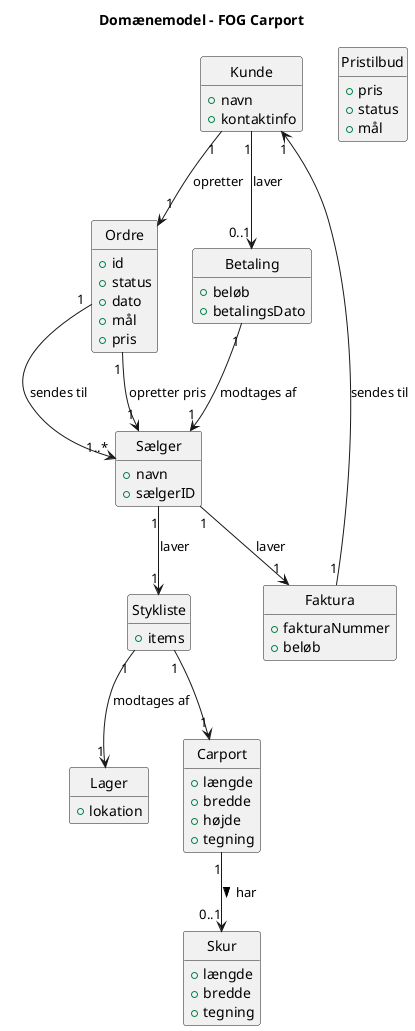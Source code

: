 @startuml
Title Domænemodel - FOG Carport

hide circle
hide methods

entity Kunde {
    +navn
    +kontaktinfo
}

entity Ordre {
    +id
    +status
    +dato
    +mål
    +pris
}

entity Sælger {
    +navn
    +sælgerID
}

entity Pristilbud {
    +pris
    +status
    +mål
}

entity Betaling {
    +beløb
    +betalingsDato
}

entity Stykliste {
    +items
}

entity Lager {
    +lokation
}

entity Faktura {
    +fakturaNummer
    +beløb
}

entity Carport {
    +længde
    +bredde
    +højde
    +tegning
}

entity Skur {
    +længde
    +bredde
    +tegning
}

Kunde "1" --> "1" Ordre : "opretter"
Carport "1" --> "0..1" Skur : > har
Ordre "1" --> "1..*" Sælger : "sendes til"
Ordre "1" --> "1" Sælger : "opretter pris"
'Pristilbud "1" --> "1" Kunde : "sendes til"
Kunde "1" --> "0..1" Betaling : "laver"
Betaling "1" --> "1" Sælger : "modtages af"
Sælger "1" --> "1" Stykliste : "laver"
Sælger "1" --> "1" Faktura : "laver"
Stykliste "1" --> "1" Lager : "modtages af"
'Stykliste "1" --> "1" Faktura
'Stykliste "1" --> "1" Ordre
Faktura "1" --> "1" Kunde : "sendes til"
Stykliste "1" --> "1" Carport

@enduml